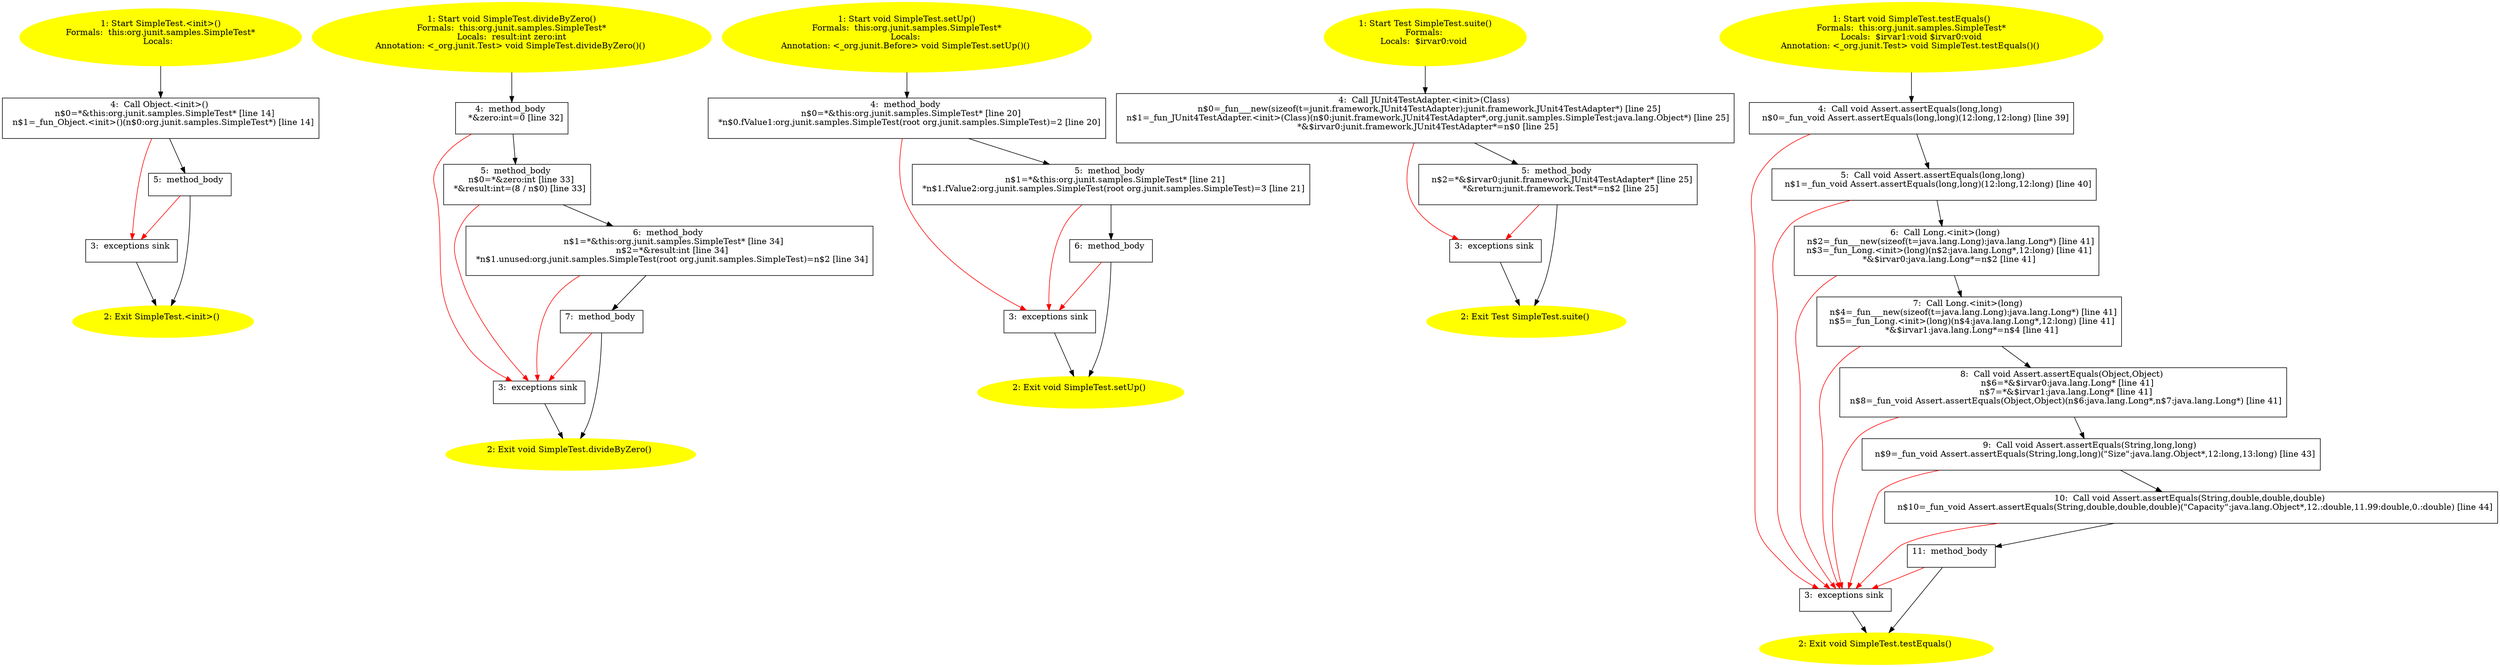 /* @generated */
digraph cfg {
"org.junit.samples.SimpleTest.<init>().bd8c6fa0997d0a8eebb078b3ca6db6b4_1" [label="1: Start SimpleTest.<init>()\nFormals:  this:org.junit.samples.SimpleTest*\nLocals:  \n  " color=yellow style=filled]
	

	 "org.junit.samples.SimpleTest.<init>().bd8c6fa0997d0a8eebb078b3ca6db6b4_1" -> "org.junit.samples.SimpleTest.<init>().bd8c6fa0997d0a8eebb078b3ca6db6b4_4" ;
"org.junit.samples.SimpleTest.<init>().bd8c6fa0997d0a8eebb078b3ca6db6b4_2" [label="2: Exit SimpleTest.<init>() \n  " color=yellow style=filled]
	

"org.junit.samples.SimpleTest.<init>().bd8c6fa0997d0a8eebb078b3ca6db6b4_3" [label="3:  exceptions sink \n  " shape="box"]
	

	 "org.junit.samples.SimpleTest.<init>().bd8c6fa0997d0a8eebb078b3ca6db6b4_3" -> "org.junit.samples.SimpleTest.<init>().bd8c6fa0997d0a8eebb078b3ca6db6b4_2" ;
"org.junit.samples.SimpleTest.<init>().bd8c6fa0997d0a8eebb078b3ca6db6b4_4" [label="4:  Call Object.<init>() \n   n$0=*&this:org.junit.samples.SimpleTest* [line 14]\n  n$1=_fun_Object.<init>()(n$0:org.junit.samples.SimpleTest*) [line 14]\n " shape="box"]
	

	 "org.junit.samples.SimpleTest.<init>().bd8c6fa0997d0a8eebb078b3ca6db6b4_4" -> "org.junit.samples.SimpleTest.<init>().bd8c6fa0997d0a8eebb078b3ca6db6b4_5" ;
	 "org.junit.samples.SimpleTest.<init>().bd8c6fa0997d0a8eebb078b3ca6db6b4_4" -> "org.junit.samples.SimpleTest.<init>().bd8c6fa0997d0a8eebb078b3ca6db6b4_3" [color="red" ];
"org.junit.samples.SimpleTest.<init>().bd8c6fa0997d0a8eebb078b3ca6db6b4_5" [label="5:  method_body \n  " shape="box"]
	

	 "org.junit.samples.SimpleTest.<init>().bd8c6fa0997d0a8eebb078b3ca6db6b4_5" -> "org.junit.samples.SimpleTest.<init>().bd8c6fa0997d0a8eebb078b3ca6db6b4_2" ;
	 "org.junit.samples.SimpleTest.<init>().bd8c6fa0997d0a8eebb078b3ca6db6b4_5" -> "org.junit.samples.SimpleTest.<init>().bd8c6fa0997d0a8eebb078b3ca6db6b4_3" [color="red" ];
"org.junit.samples.SimpleTest.divideByZero():void.d0180b88517dd03fc15449cbe92689c1_1" [label="1: Start void SimpleTest.divideByZero()\nFormals:  this:org.junit.samples.SimpleTest*\nLocals:  result:int zero:int\nAnnotation: <_org.junit.Test> void SimpleTest.divideByZero()() \n  " color=yellow style=filled]
	

	 "org.junit.samples.SimpleTest.divideByZero():void.d0180b88517dd03fc15449cbe92689c1_1" -> "org.junit.samples.SimpleTest.divideByZero():void.d0180b88517dd03fc15449cbe92689c1_4" ;
"org.junit.samples.SimpleTest.divideByZero():void.d0180b88517dd03fc15449cbe92689c1_2" [label="2: Exit void SimpleTest.divideByZero() \n  " color=yellow style=filled]
	

"org.junit.samples.SimpleTest.divideByZero():void.d0180b88517dd03fc15449cbe92689c1_3" [label="3:  exceptions sink \n  " shape="box"]
	

	 "org.junit.samples.SimpleTest.divideByZero():void.d0180b88517dd03fc15449cbe92689c1_3" -> "org.junit.samples.SimpleTest.divideByZero():void.d0180b88517dd03fc15449cbe92689c1_2" ;
"org.junit.samples.SimpleTest.divideByZero():void.d0180b88517dd03fc15449cbe92689c1_4" [label="4:  method_body \n   *&zero:int=0 [line 32]\n " shape="box"]
	

	 "org.junit.samples.SimpleTest.divideByZero():void.d0180b88517dd03fc15449cbe92689c1_4" -> "org.junit.samples.SimpleTest.divideByZero():void.d0180b88517dd03fc15449cbe92689c1_5" ;
	 "org.junit.samples.SimpleTest.divideByZero():void.d0180b88517dd03fc15449cbe92689c1_4" -> "org.junit.samples.SimpleTest.divideByZero():void.d0180b88517dd03fc15449cbe92689c1_3" [color="red" ];
"org.junit.samples.SimpleTest.divideByZero():void.d0180b88517dd03fc15449cbe92689c1_5" [label="5:  method_body \n   n$0=*&zero:int [line 33]\n  *&result:int=(8 / n$0) [line 33]\n " shape="box"]
	

	 "org.junit.samples.SimpleTest.divideByZero():void.d0180b88517dd03fc15449cbe92689c1_5" -> "org.junit.samples.SimpleTest.divideByZero():void.d0180b88517dd03fc15449cbe92689c1_6" ;
	 "org.junit.samples.SimpleTest.divideByZero():void.d0180b88517dd03fc15449cbe92689c1_5" -> "org.junit.samples.SimpleTest.divideByZero():void.d0180b88517dd03fc15449cbe92689c1_3" [color="red" ];
"org.junit.samples.SimpleTest.divideByZero():void.d0180b88517dd03fc15449cbe92689c1_6" [label="6:  method_body \n   n$1=*&this:org.junit.samples.SimpleTest* [line 34]\n  n$2=*&result:int [line 34]\n  *n$1.unused:org.junit.samples.SimpleTest(root org.junit.samples.SimpleTest)=n$2 [line 34]\n " shape="box"]
	

	 "org.junit.samples.SimpleTest.divideByZero():void.d0180b88517dd03fc15449cbe92689c1_6" -> "org.junit.samples.SimpleTest.divideByZero():void.d0180b88517dd03fc15449cbe92689c1_7" ;
	 "org.junit.samples.SimpleTest.divideByZero():void.d0180b88517dd03fc15449cbe92689c1_6" -> "org.junit.samples.SimpleTest.divideByZero():void.d0180b88517dd03fc15449cbe92689c1_3" [color="red" ];
"org.junit.samples.SimpleTest.divideByZero():void.d0180b88517dd03fc15449cbe92689c1_7" [label="7:  method_body \n  " shape="box"]
	

	 "org.junit.samples.SimpleTest.divideByZero():void.d0180b88517dd03fc15449cbe92689c1_7" -> "org.junit.samples.SimpleTest.divideByZero():void.d0180b88517dd03fc15449cbe92689c1_2" ;
	 "org.junit.samples.SimpleTest.divideByZero():void.d0180b88517dd03fc15449cbe92689c1_7" -> "org.junit.samples.SimpleTest.divideByZero():void.d0180b88517dd03fc15449cbe92689c1_3" [color="red" ];
"org.junit.samples.SimpleTest.setUp():void.9f6e0b2447d5352ca091aa8d29763742_1" [label="1: Start void SimpleTest.setUp()\nFormals:  this:org.junit.samples.SimpleTest*\nLocals: \nAnnotation: <_org.junit.Before> void SimpleTest.setUp()() \n  " color=yellow style=filled]
	

	 "org.junit.samples.SimpleTest.setUp():void.9f6e0b2447d5352ca091aa8d29763742_1" -> "org.junit.samples.SimpleTest.setUp():void.9f6e0b2447d5352ca091aa8d29763742_4" ;
"org.junit.samples.SimpleTest.setUp():void.9f6e0b2447d5352ca091aa8d29763742_2" [label="2: Exit void SimpleTest.setUp() \n  " color=yellow style=filled]
	

"org.junit.samples.SimpleTest.setUp():void.9f6e0b2447d5352ca091aa8d29763742_3" [label="3:  exceptions sink \n  " shape="box"]
	

	 "org.junit.samples.SimpleTest.setUp():void.9f6e0b2447d5352ca091aa8d29763742_3" -> "org.junit.samples.SimpleTest.setUp():void.9f6e0b2447d5352ca091aa8d29763742_2" ;
"org.junit.samples.SimpleTest.setUp():void.9f6e0b2447d5352ca091aa8d29763742_4" [label="4:  method_body \n   n$0=*&this:org.junit.samples.SimpleTest* [line 20]\n  *n$0.fValue1:org.junit.samples.SimpleTest(root org.junit.samples.SimpleTest)=2 [line 20]\n " shape="box"]
	

	 "org.junit.samples.SimpleTest.setUp():void.9f6e0b2447d5352ca091aa8d29763742_4" -> "org.junit.samples.SimpleTest.setUp():void.9f6e0b2447d5352ca091aa8d29763742_5" ;
	 "org.junit.samples.SimpleTest.setUp():void.9f6e0b2447d5352ca091aa8d29763742_4" -> "org.junit.samples.SimpleTest.setUp():void.9f6e0b2447d5352ca091aa8d29763742_3" [color="red" ];
"org.junit.samples.SimpleTest.setUp():void.9f6e0b2447d5352ca091aa8d29763742_5" [label="5:  method_body \n   n$1=*&this:org.junit.samples.SimpleTest* [line 21]\n  *n$1.fValue2:org.junit.samples.SimpleTest(root org.junit.samples.SimpleTest)=3 [line 21]\n " shape="box"]
	

	 "org.junit.samples.SimpleTest.setUp():void.9f6e0b2447d5352ca091aa8d29763742_5" -> "org.junit.samples.SimpleTest.setUp():void.9f6e0b2447d5352ca091aa8d29763742_6" ;
	 "org.junit.samples.SimpleTest.setUp():void.9f6e0b2447d5352ca091aa8d29763742_5" -> "org.junit.samples.SimpleTest.setUp():void.9f6e0b2447d5352ca091aa8d29763742_3" [color="red" ];
"org.junit.samples.SimpleTest.setUp():void.9f6e0b2447d5352ca091aa8d29763742_6" [label="6:  method_body \n  " shape="box"]
	

	 "org.junit.samples.SimpleTest.setUp():void.9f6e0b2447d5352ca091aa8d29763742_6" -> "org.junit.samples.SimpleTest.setUp():void.9f6e0b2447d5352ca091aa8d29763742_2" ;
	 "org.junit.samples.SimpleTest.setUp():void.9f6e0b2447d5352ca091aa8d29763742_6" -> "org.junit.samples.SimpleTest.setUp():void.9f6e0b2447d5352ca091aa8d29763742_3" [color="red" ];
"org.junit.samples.SimpleTest.suite():junit.framework.Test.f2c76d0e2a0e52646180e4dd37a1ed60_1" [label="1: Start Test SimpleTest.suite()\nFormals: \nLocals:  $irvar0:void \n  " color=yellow style=filled]
	

	 "org.junit.samples.SimpleTest.suite():junit.framework.Test.f2c76d0e2a0e52646180e4dd37a1ed60_1" -> "org.junit.samples.SimpleTest.suite():junit.framework.Test.f2c76d0e2a0e52646180e4dd37a1ed60_4" ;
"org.junit.samples.SimpleTest.suite():junit.framework.Test.f2c76d0e2a0e52646180e4dd37a1ed60_2" [label="2: Exit Test SimpleTest.suite() \n  " color=yellow style=filled]
	

"org.junit.samples.SimpleTest.suite():junit.framework.Test.f2c76d0e2a0e52646180e4dd37a1ed60_3" [label="3:  exceptions sink \n  " shape="box"]
	

	 "org.junit.samples.SimpleTest.suite():junit.framework.Test.f2c76d0e2a0e52646180e4dd37a1ed60_3" -> "org.junit.samples.SimpleTest.suite():junit.framework.Test.f2c76d0e2a0e52646180e4dd37a1ed60_2" ;
"org.junit.samples.SimpleTest.suite():junit.framework.Test.f2c76d0e2a0e52646180e4dd37a1ed60_4" [label="4:  Call JUnit4TestAdapter.<init>(Class) \n   n$0=_fun___new(sizeof(t=junit.framework.JUnit4TestAdapter):junit.framework.JUnit4TestAdapter*) [line 25]\n  n$1=_fun_JUnit4TestAdapter.<init>(Class)(n$0:junit.framework.JUnit4TestAdapter*,org.junit.samples.SimpleTest:java.lang.Object*) [line 25]\n  *&$irvar0:junit.framework.JUnit4TestAdapter*=n$0 [line 25]\n " shape="box"]
	

	 "org.junit.samples.SimpleTest.suite():junit.framework.Test.f2c76d0e2a0e52646180e4dd37a1ed60_4" -> "org.junit.samples.SimpleTest.suite():junit.framework.Test.f2c76d0e2a0e52646180e4dd37a1ed60_5" ;
	 "org.junit.samples.SimpleTest.suite():junit.framework.Test.f2c76d0e2a0e52646180e4dd37a1ed60_4" -> "org.junit.samples.SimpleTest.suite():junit.framework.Test.f2c76d0e2a0e52646180e4dd37a1ed60_3" [color="red" ];
"org.junit.samples.SimpleTest.suite():junit.framework.Test.f2c76d0e2a0e52646180e4dd37a1ed60_5" [label="5:  method_body \n   n$2=*&$irvar0:junit.framework.JUnit4TestAdapter* [line 25]\n  *&return:junit.framework.Test*=n$2 [line 25]\n " shape="box"]
	

	 "org.junit.samples.SimpleTest.suite():junit.framework.Test.f2c76d0e2a0e52646180e4dd37a1ed60_5" -> "org.junit.samples.SimpleTest.suite():junit.framework.Test.f2c76d0e2a0e52646180e4dd37a1ed60_2" ;
	 "org.junit.samples.SimpleTest.suite():junit.framework.Test.f2c76d0e2a0e52646180e4dd37a1ed60_5" -> "org.junit.samples.SimpleTest.suite():junit.framework.Test.f2c76d0e2a0e52646180e4dd37a1ed60_3" [color="red" ];
"org.junit.samples.SimpleTest.testEquals():void.80108c6ee1c47c7ba8dc8c08edb810d1_1" [label="1: Start void SimpleTest.testEquals()\nFormals:  this:org.junit.samples.SimpleTest*\nLocals:  $irvar1:void $irvar0:void\nAnnotation: <_org.junit.Test> void SimpleTest.testEquals()() \n  " color=yellow style=filled]
	

	 "org.junit.samples.SimpleTest.testEquals():void.80108c6ee1c47c7ba8dc8c08edb810d1_1" -> "org.junit.samples.SimpleTest.testEquals():void.80108c6ee1c47c7ba8dc8c08edb810d1_4" ;
"org.junit.samples.SimpleTest.testEquals():void.80108c6ee1c47c7ba8dc8c08edb810d1_2" [label="2: Exit void SimpleTest.testEquals() \n  " color=yellow style=filled]
	

"org.junit.samples.SimpleTest.testEquals():void.80108c6ee1c47c7ba8dc8c08edb810d1_3" [label="3:  exceptions sink \n  " shape="box"]
	

	 "org.junit.samples.SimpleTest.testEquals():void.80108c6ee1c47c7ba8dc8c08edb810d1_3" -> "org.junit.samples.SimpleTest.testEquals():void.80108c6ee1c47c7ba8dc8c08edb810d1_2" ;
"org.junit.samples.SimpleTest.testEquals():void.80108c6ee1c47c7ba8dc8c08edb810d1_4" [label="4:  Call void Assert.assertEquals(long,long) \n   n$0=_fun_void Assert.assertEquals(long,long)(12:long,12:long) [line 39]\n " shape="box"]
	

	 "org.junit.samples.SimpleTest.testEquals():void.80108c6ee1c47c7ba8dc8c08edb810d1_4" -> "org.junit.samples.SimpleTest.testEquals():void.80108c6ee1c47c7ba8dc8c08edb810d1_5" ;
	 "org.junit.samples.SimpleTest.testEquals():void.80108c6ee1c47c7ba8dc8c08edb810d1_4" -> "org.junit.samples.SimpleTest.testEquals():void.80108c6ee1c47c7ba8dc8c08edb810d1_3" [color="red" ];
"org.junit.samples.SimpleTest.testEquals():void.80108c6ee1c47c7ba8dc8c08edb810d1_5" [label="5:  Call void Assert.assertEquals(long,long) \n   n$1=_fun_void Assert.assertEquals(long,long)(12:long,12:long) [line 40]\n " shape="box"]
	

	 "org.junit.samples.SimpleTest.testEquals():void.80108c6ee1c47c7ba8dc8c08edb810d1_5" -> "org.junit.samples.SimpleTest.testEquals():void.80108c6ee1c47c7ba8dc8c08edb810d1_6" ;
	 "org.junit.samples.SimpleTest.testEquals():void.80108c6ee1c47c7ba8dc8c08edb810d1_5" -> "org.junit.samples.SimpleTest.testEquals():void.80108c6ee1c47c7ba8dc8c08edb810d1_3" [color="red" ];
"org.junit.samples.SimpleTest.testEquals():void.80108c6ee1c47c7ba8dc8c08edb810d1_6" [label="6:  Call Long.<init>(long) \n   n$2=_fun___new(sizeof(t=java.lang.Long):java.lang.Long*) [line 41]\n  n$3=_fun_Long.<init>(long)(n$2:java.lang.Long*,12:long) [line 41]\n  *&$irvar0:java.lang.Long*=n$2 [line 41]\n " shape="box"]
	

	 "org.junit.samples.SimpleTest.testEquals():void.80108c6ee1c47c7ba8dc8c08edb810d1_6" -> "org.junit.samples.SimpleTest.testEquals():void.80108c6ee1c47c7ba8dc8c08edb810d1_7" ;
	 "org.junit.samples.SimpleTest.testEquals():void.80108c6ee1c47c7ba8dc8c08edb810d1_6" -> "org.junit.samples.SimpleTest.testEquals():void.80108c6ee1c47c7ba8dc8c08edb810d1_3" [color="red" ];
"org.junit.samples.SimpleTest.testEquals():void.80108c6ee1c47c7ba8dc8c08edb810d1_7" [label="7:  Call Long.<init>(long) \n   n$4=_fun___new(sizeof(t=java.lang.Long):java.lang.Long*) [line 41]\n  n$5=_fun_Long.<init>(long)(n$4:java.lang.Long*,12:long) [line 41]\n  *&$irvar1:java.lang.Long*=n$4 [line 41]\n " shape="box"]
	

	 "org.junit.samples.SimpleTest.testEquals():void.80108c6ee1c47c7ba8dc8c08edb810d1_7" -> "org.junit.samples.SimpleTest.testEquals():void.80108c6ee1c47c7ba8dc8c08edb810d1_8" ;
	 "org.junit.samples.SimpleTest.testEquals():void.80108c6ee1c47c7ba8dc8c08edb810d1_7" -> "org.junit.samples.SimpleTest.testEquals():void.80108c6ee1c47c7ba8dc8c08edb810d1_3" [color="red" ];
"org.junit.samples.SimpleTest.testEquals():void.80108c6ee1c47c7ba8dc8c08edb810d1_8" [label="8:  Call void Assert.assertEquals(Object,Object) \n   n$6=*&$irvar0:java.lang.Long* [line 41]\n  n$7=*&$irvar1:java.lang.Long* [line 41]\n  n$8=_fun_void Assert.assertEquals(Object,Object)(n$6:java.lang.Long*,n$7:java.lang.Long*) [line 41]\n " shape="box"]
	

	 "org.junit.samples.SimpleTest.testEquals():void.80108c6ee1c47c7ba8dc8c08edb810d1_8" -> "org.junit.samples.SimpleTest.testEquals():void.80108c6ee1c47c7ba8dc8c08edb810d1_9" ;
	 "org.junit.samples.SimpleTest.testEquals():void.80108c6ee1c47c7ba8dc8c08edb810d1_8" -> "org.junit.samples.SimpleTest.testEquals():void.80108c6ee1c47c7ba8dc8c08edb810d1_3" [color="red" ];
"org.junit.samples.SimpleTest.testEquals():void.80108c6ee1c47c7ba8dc8c08edb810d1_9" [label="9:  Call void Assert.assertEquals(String,long,long) \n   n$9=_fun_void Assert.assertEquals(String,long,long)(\"Size\":java.lang.Object*,12:long,13:long) [line 43]\n " shape="box"]
	

	 "org.junit.samples.SimpleTest.testEquals():void.80108c6ee1c47c7ba8dc8c08edb810d1_9" -> "org.junit.samples.SimpleTest.testEquals():void.80108c6ee1c47c7ba8dc8c08edb810d1_10" ;
	 "org.junit.samples.SimpleTest.testEquals():void.80108c6ee1c47c7ba8dc8c08edb810d1_9" -> "org.junit.samples.SimpleTest.testEquals():void.80108c6ee1c47c7ba8dc8c08edb810d1_3" [color="red" ];
"org.junit.samples.SimpleTest.testEquals():void.80108c6ee1c47c7ba8dc8c08edb810d1_10" [label="10:  Call void Assert.assertEquals(String,double,double,double) \n   n$10=_fun_void Assert.assertEquals(String,double,double,double)(\"Capacity\":java.lang.Object*,12.:double,11.99:double,0.:double) [line 44]\n " shape="box"]
	

	 "org.junit.samples.SimpleTest.testEquals():void.80108c6ee1c47c7ba8dc8c08edb810d1_10" -> "org.junit.samples.SimpleTest.testEquals():void.80108c6ee1c47c7ba8dc8c08edb810d1_11" ;
	 "org.junit.samples.SimpleTest.testEquals():void.80108c6ee1c47c7ba8dc8c08edb810d1_10" -> "org.junit.samples.SimpleTest.testEquals():void.80108c6ee1c47c7ba8dc8c08edb810d1_3" [color="red" ];
"org.junit.samples.SimpleTest.testEquals():void.80108c6ee1c47c7ba8dc8c08edb810d1_11" [label="11:  method_body \n  " shape="box"]
	

	 "org.junit.samples.SimpleTest.testEquals():void.80108c6ee1c47c7ba8dc8c08edb810d1_11" -> "org.junit.samples.SimpleTest.testEquals():void.80108c6ee1c47c7ba8dc8c08edb810d1_2" ;
	 "org.junit.samples.SimpleTest.testEquals():void.80108c6ee1c47c7ba8dc8c08edb810d1_11" -> "org.junit.samples.SimpleTest.testEquals():void.80108c6ee1c47c7ba8dc8c08edb810d1_3" [color="red" ];
}
